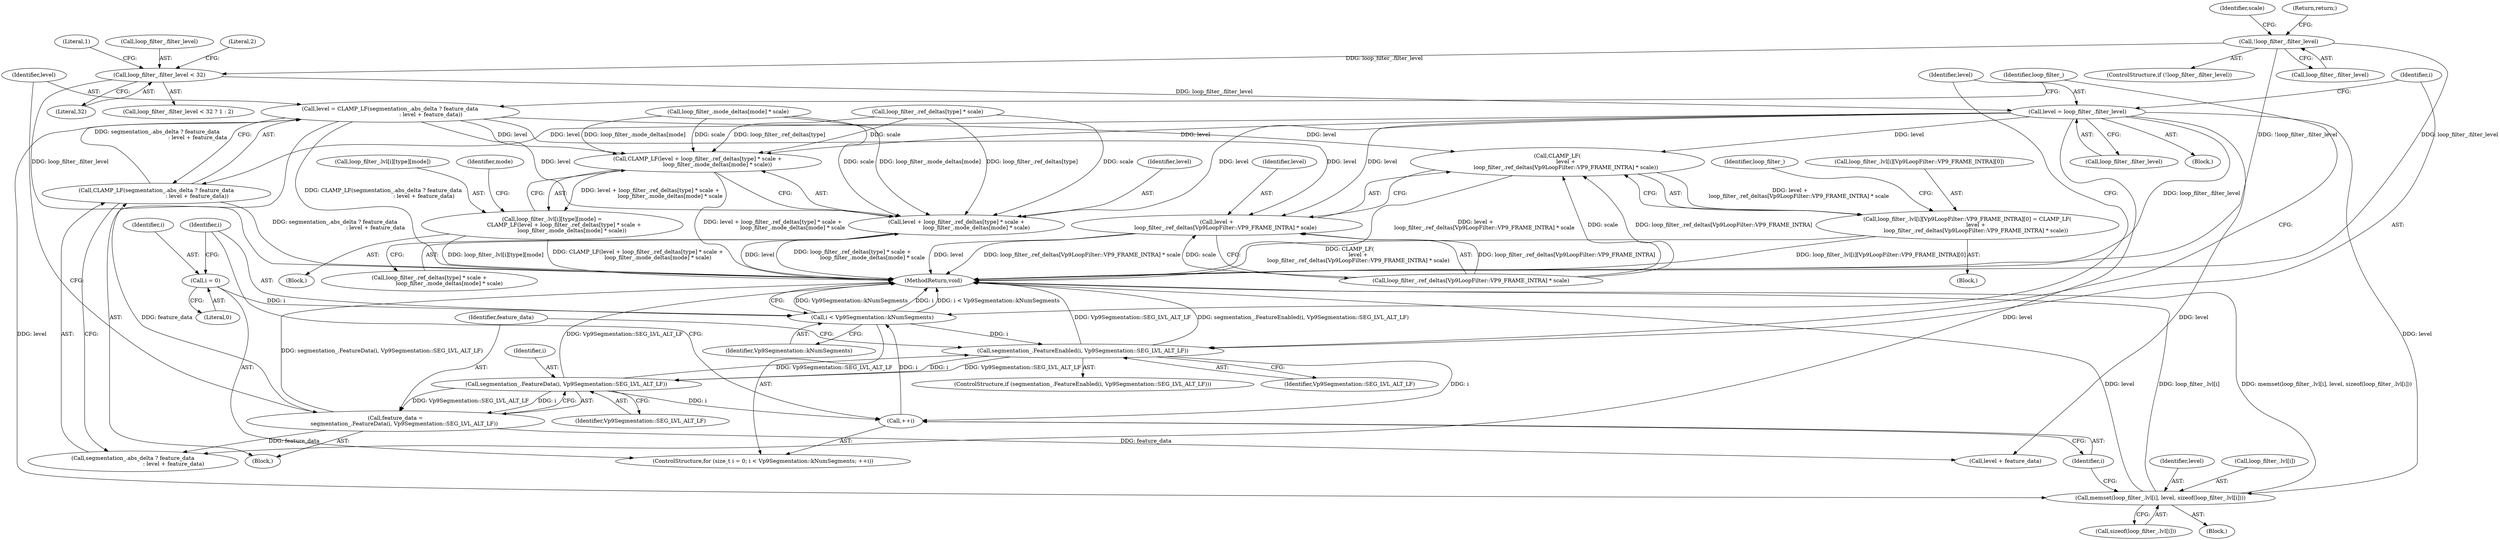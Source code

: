 digraph "1_Chrome_27c68f543e5eba779902447445dfb05ec3f5bf75_24@integer" {
"1000147" [label="(Call,level = CLAMP_LF(segmentation_.abs_delta ? feature_data\n                                               : level + feature_data))"];
"1000149" [label="(Call,CLAMP_LF(segmentation_.abs_delta ? feature_data\n                                               : level + feature_data))"];
"1000142" [label="(Call,feature_data =\n          segmentation_.FeatureData(i, Vp9Segmentation::SEG_LVL_ALT_LF))"];
"1000144" [label="(Call,segmentation_.FeatureData(i, Vp9Segmentation::SEG_LVL_ALT_LF))"];
"1000137" [label="(Call,segmentation_.FeatureEnabled(i, Vp9Segmentation::SEG_LVL_ALT_LF))"];
"1000124" [label="(Call,i < Vp9Segmentation::kNumSegments)"];
"1000121" [label="(Call,i = 0)"];
"1000127" [label="(Call,++i)"];
"1000131" [label="(Call,level = loop_filter_.filter_level)"];
"1000112" [label="(Call,loop_filter_.filter_level < 32)"];
"1000103" [label="(Call,!loop_filter_.filter_level)"];
"1000164" [label="(Call,memset(loop_filter_.lvl[i], level, sizeof(loop_filter_.lvl[i])))"];
"1000189" [label="(Call,CLAMP_LF(\n          level +\n          loop_filter_.ref_deltas[Vp9LoopFilter::VP9_FRAME_INTRA] * scale))"];
"1000179" [label="(Call,loop_filter_.lvl[i][Vp9LoopFilter::VP9_FRAME_INTRA][0] = CLAMP_LF(\n          level +\n          loop_filter_.ref_deltas[Vp9LoopFilter::VP9_FRAME_INTRA] * scale))"];
"1000190" [label="(Call,level +\n          loop_filter_.ref_deltas[Vp9LoopFilter::VP9_FRAME_INTRA] * scale)"];
"1000242" [label="(Call,CLAMP_LF(level + loop_filter_.ref_deltas[type] * scale +\n                       loop_filter_.mode_deltas[mode] * scale))"];
"1000232" [label="(Call,loop_filter_.lvl[i][type][mode] =\n              CLAMP_LF(level + loop_filter_.ref_deltas[type] * scale +\n                       loop_filter_.mode_deltas[mode] * scale))"];
"1000243" [label="(Call,level + loop_filter_.ref_deltas[type] * scale +\n                       loop_filter_.mode_deltas[mode] * scale)"];
"1000133" [label="(Call,loop_filter_.filter_level)"];
"1000143" [label="(Identifier,feature_data)"];
"1000190" [label="(Call,level +\n          loop_filter_.ref_deltas[Vp9LoopFilter::VP9_FRAME_INTRA] * scale)"];
"1000161" [label="(Identifier,loop_filter_)"];
"1000124" [label="(Call,i < Vp9Segmentation::kNumSegments)"];
"1000116" [label="(Literal,32)"];
"1000204" [label="(Identifier,loop_filter_)"];
"1000192" [label="(Call,loop_filter_.ref_deltas[Vp9LoopFilter::VP9_FRAME_INTRA] * scale)"];
"1000137" [label="(Call,segmentation_.FeatureEnabled(i, Vp9Segmentation::SEG_LVL_ALT_LF))"];
"1000128" [label="(Identifier,i)"];
"1000150" [label="(Call,segmentation_.abs_delta ? feature_data\n                                               : level + feature_data)"];
"1000118" [label="(Literal,2)"];
"1000123" [label="(Literal,0)"];
"1000155" [label="(Call,level + feature_data)"];
"1000125" [label="(Identifier,i)"];
"1000253" [label="(Call,loop_filter_.mode_deltas[mode] * scale)"];
"1000164" [label="(Call,memset(loop_filter_.lvl[i], level, sizeof(loop_filter_.lvl[i])))"];
"1000119" [label="(ControlStructure,for (size_t i = 0; i < Vp9Segmentation::kNumSegments; ++i))"];
"1000230" [label="(Identifier,mode)"];
"1000191" [label="(Identifier,level)"];
"1000140" [label="(Block,)"];
"1000142" [label="(Call,feature_data =\n          segmentation_.FeatureData(i, Vp9Segmentation::SEG_LVL_ALT_LF))"];
"1000110" [label="(Identifier,scale)"];
"1000145" [label="(Identifier,i)"];
"1000129" [label="(Block,)"];
"1000171" [label="(Call,sizeof(loop_filter_.lvl[i]))"];
"1000138" [label="(Identifier,i)"];
"1000127" [label="(Call,++i)"];
"1000126" [label="(Identifier,Vp9Segmentation::kNumSegments)"];
"1000144" [label="(Call,segmentation_.FeatureData(i, Vp9Segmentation::SEG_LVL_ALT_LF))"];
"1000178" [label="(Block,)"];
"1000117" [label="(Literal,1)"];
"1000244" [label="(Identifier,level)"];
"1000189" [label="(Call,CLAMP_LF(\n          level +\n          loop_filter_.ref_deltas[Vp9LoopFilter::VP9_FRAME_INTRA] * scale))"];
"1000233" [label="(Call,loop_filter_.lvl[i][type][mode])"];
"1000107" [label="(Return,return;)"];
"1000170" [label="(Identifier,level)"];
"1000103" [label="(Call,!loop_filter_.filter_level)"];
"1000146" [label="(Identifier,Vp9Segmentation::SEG_LVL_ALT_LF)"];
"1000121" [label="(Call,i = 0)"];
"1000112" [label="(Call,loop_filter_.filter_level < 32)"];
"1000111" [label="(Call,loop_filter_.filter_level < 32 ? 1 : 2)"];
"1000231" [label="(Block,)"];
"1000260" [label="(MethodReturn,void)"];
"1000139" [label="(Identifier,Vp9Segmentation::SEG_LVL_ALT_LF)"];
"1000242" [label="(Call,CLAMP_LF(level + loop_filter_.ref_deltas[type] * scale +\n                       loop_filter_.mode_deltas[mode] * scale))"];
"1000245" [label="(Call,loop_filter_.ref_deltas[type] * scale +\n                       loop_filter_.mode_deltas[mode] * scale)"];
"1000148" [label="(Identifier,level)"];
"1000180" [label="(Call,loop_filter_.lvl[i][Vp9LoopFilter::VP9_FRAME_INTRA][0])"];
"1000149" [label="(Call,CLAMP_LF(segmentation_.abs_delta ? feature_data\n                                               : level + feature_data))"];
"1000113" [label="(Call,loop_filter_.filter_level)"];
"1000102" [label="(ControlStructure,if (!loop_filter_.filter_level))"];
"1000163" [label="(Block,)"];
"1000243" [label="(Call,level + loop_filter_.ref_deltas[type] * scale +\n                       loop_filter_.mode_deltas[mode] * scale)"];
"1000132" [label="(Identifier,level)"];
"1000232" [label="(Call,loop_filter_.lvl[i][type][mode] =\n              CLAMP_LF(level + loop_filter_.ref_deltas[type] * scale +\n                       loop_filter_.mode_deltas[mode] * scale))"];
"1000122" [label="(Identifier,i)"];
"1000147" [label="(Call,level = CLAMP_LF(segmentation_.abs_delta ? feature_data\n                                               : level + feature_data))"];
"1000179" [label="(Call,loop_filter_.lvl[i][Vp9LoopFilter::VP9_FRAME_INTRA][0] = CLAMP_LF(\n          level +\n          loop_filter_.ref_deltas[Vp9LoopFilter::VP9_FRAME_INTRA] * scale))"];
"1000246" [label="(Call,loop_filter_.ref_deltas[type] * scale)"];
"1000131" [label="(Call,level = loop_filter_.filter_level)"];
"1000104" [label="(Call,loop_filter_.filter_level)"];
"1000165" [label="(Call,loop_filter_.lvl[i])"];
"1000136" [label="(ControlStructure,if (segmentation_.FeatureEnabled(i, Vp9Segmentation::SEG_LVL_ALT_LF)))"];
"1000147" -> "1000140"  [label="AST: "];
"1000147" -> "1000149"  [label="CFG: "];
"1000148" -> "1000147"  [label="AST: "];
"1000149" -> "1000147"  [label="AST: "];
"1000161" -> "1000147"  [label="CFG: "];
"1000147" -> "1000260"  [label="DDG: CLAMP_LF(segmentation_.abs_delta ? feature_data\n                                               : level + feature_data)"];
"1000149" -> "1000147"  [label="DDG: segmentation_.abs_delta ? feature_data\n                                               : level + feature_data"];
"1000147" -> "1000164"  [label="DDG: level"];
"1000147" -> "1000189"  [label="DDG: level"];
"1000147" -> "1000190"  [label="DDG: level"];
"1000147" -> "1000242"  [label="DDG: level"];
"1000147" -> "1000243"  [label="DDG: level"];
"1000149" -> "1000150"  [label="CFG: "];
"1000150" -> "1000149"  [label="AST: "];
"1000149" -> "1000260"  [label="DDG: segmentation_.abs_delta ? feature_data\n                                               : level + feature_data"];
"1000142" -> "1000149"  [label="DDG: feature_data"];
"1000131" -> "1000149"  [label="DDG: level"];
"1000142" -> "1000140"  [label="AST: "];
"1000142" -> "1000144"  [label="CFG: "];
"1000143" -> "1000142"  [label="AST: "];
"1000144" -> "1000142"  [label="AST: "];
"1000148" -> "1000142"  [label="CFG: "];
"1000142" -> "1000260"  [label="DDG: segmentation_.FeatureData(i, Vp9Segmentation::SEG_LVL_ALT_LF)"];
"1000144" -> "1000142"  [label="DDG: i"];
"1000144" -> "1000142"  [label="DDG: Vp9Segmentation::SEG_LVL_ALT_LF"];
"1000142" -> "1000150"  [label="DDG: feature_data"];
"1000142" -> "1000155"  [label="DDG: feature_data"];
"1000144" -> "1000146"  [label="CFG: "];
"1000145" -> "1000144"  [label="AST: "];
"1000146" -> "1000144"  [label="AST: "];
"1000144" -> "1000260"  [label="DDG: Vp9Segmentation::SEG_LVL_ALT_LF"];
"1000144" -> "1000127"  [label="DDG: i"];
"1000144" -> "1000137"  [label="DDG: Vp9Segmentation::SEG_LVL_ALT_LF"];
"1000137" -> "1000144"  [label="DDG: i"];
"1000137" -> "1000144"  [label="DDG: Vp9Segmentation::SEG_LVL_ALT_LF"];
"1000137" -> "1000136"  [label="AST: "];
"1000137" -> "1000139"  [label="CFG: "];
"1000138" -> "1000137"  [label="AST: "];
"1000139" -> "1000137"  [label="AST: "];
"1000143" -> "1000137"  [label="CFG: "];
"1000161" -> "1000137"  [label="CFG: "];
"1000137" -> "1000260"  [label="DDG: Vp9Segmentation::SEG_LVL_ALT_LF"];
"1000137" -> "1000260"  [label="DDG: segmentation_.FeatureEnabled(i, Vp9Segmentation::SEG_LVL_ALT_LF)"];
"1000137" -> "1000127"  [label="DDG: i"];
"1000124" -> "1000137"  [label="DDG: i"];
"1000124" -> "1000119"  [label="AST: "];
"1000124" -> "1000126"  [label="CFG: "];
"1000125" -> "1000124"  [label="AST: "];
"1000126" -> "1000124"  [label="AST: "];
"1000132" -> "1000124"  [label="CFG: "];
"1000260" -> "1000124"  [label="CFG: "];
"1000124" -> "1000260"  [label="DDG: Vp9Segmentation::kNumSegments"];
"1000124" -> "1000260"  [label="DDG: i"];
"1000124" -> "1000260"  [label="DDG: i < Vp9Segmentation::kNumSegments"];
"1000121" -> "1000124"  [label="DDG: i"];
"1000127" -> "1000124"  [label="DDG: i"];
"1000121" -> "1000119"  [label="AST: "];
"1000121" -> "1000123"  [label="CFG: "];
"1000122" -> "1000121"  [label="AST: "];
"1000123" -> "1000121"  [label="AST: "];
"1000125" -> "1000121"  [label="CFG: "];
"1000127" -> "1000119"  [label="AST: "];
"1000127" -> "1000128"  [label="CFG: "];
"1000128" -> "1000127"  [label="AST: "];
"1000125" -> "1000127"  [label="CFG: "];
"1000131" -> "1000129"  [label="AST: "];
"1000131" -> "1000133"  [label="CFG: "];
"1000132" -> "1000131"  [label="AST: "];
"1000133" -> "1000131"  [label="AST: "];
"1000138" -> "1000131"  [label="CFG: "];
"1000131" -> "1000260"  [label="DDG: loop_filter_.filter_level"];
"1000112" -> "1000131"  [label="DDG: loop_filter_.filter_level"];
"1000131" -> "1000150"  [label="DDG: level"];
"1000131" -> "1000155"  [label="DDG: level"];
"1000131" -> "1000164"  [label="DDG: level"];
"1000131" -> "1000189"  [label="DDG: level"];
"1000131" -> "1000190"  [label="DDG: level"];
"1000131" -> "1000242"  [label="DDG: level"];
"1000131" -> "1000243"  [label="DDG: level"];
"1000112" -> "1000111"  [label="AST: "];
"1000112" -> "1000116"  [label="CFG: "];
"1000113" -> "1000112"  [label="AST: "];
"1000116" -> "1000112"  [label="AST: "];
"1000117" -> "1000112"  [label="CFG: "];
"1000118" -> "1000112"  [label="CFG: "];
"1000112" -> "1000260"  [label="DDG: loop_filter_.filter_level"];
"1000103" -> "1000112"  [label="DDG: loop_filter_.filter_level"];
"1000103" -> "1000102"  [label="AST: "];
"1000103" -> "1000104"  [label="CFG: "];
"1000104" -> "1000103"  [label="AST: "];
"1000107" -> "1000103"  [label="CFG: "];
"1000110" -> "1000103"  [label="CFG: "];
"1000103" -> "1000260"  [label="DDG: loop_filter_.filter_level"];
"1000103" -> "1000260"  [label="DDG: !loop_filter_.filter_level"];
"1000164" -> "1000163"  [label="AST: "];
"1000164" -> "1000171"  [label="CFG: "];
"1000165" -> "1000164"  [label="AST: "];
"1000170" -> "1000164"  [label="AST: "];
"1000171" -> "1000164"  [label="AST: "];
"1000128" -> "1000164"  [label="CFG: "];
"1000164" -> "1000260"  [label="DDG: memset(loop_filter_.lvl[i], level, sizeof(loop_filter_.lvl[i]))"];
"1000164" -> "1000260"  [label="DDG: level"];
"1000164" -> "1000260"  [label="DDG: loop_filter_.lvl[i]"];
"1000189" -> "1000179"  [label="AST: "];
"1000189" -> "1000190"  [label="CFG: "];
"1000190" -> "1000189"  [label="AST: "];
"1000179" -> "1000189"  [label="CFG: "];
"1000189" -> "1000260"  [label="DDG: level +\n          loop_filter_.ref_deltas[Vp9LoopFilter::VP9_FRAME_INTRA] * scale"];
"1000189" -> "1000179"  [label="DDG: level +\n          loop_filter_.ref_deltas[Vp9LoopFilter::VP9_FRAME_INTRA] * scale"];
"1000192" -> "1000189"  [label="DDG: loop_filter_.ref_deltas[Vp9LoopFilter::VP9_FRAME_INTRA]"];
"1000192" -> "1000189"  [label="DDG: scale"];
"1000179" -> "1000178"  [label="AST: "];
"1000180" -> "1000179"  [label="AST: "];
"1000204" -> "1000179"  [label="CFG: "];
"1000179" -> "1000260"  [label="DDG: CLAMP_LF(\n          level +\n          loop_filter_.ref_deltas[Vp9LoopFilter::VP9_FRAME_INTRA] * scale)"];
"1000179" -> "1000260"  [label="DDG: loop_filter_.lvl[i][Vp9LoopFilter::VP9_FRAME_INTRA][0]"];
"1000190" -> "1000192"  [label="CFG: "];
"1000191" -> "1000190"  [label="AST: "];
"1000192" -> "1000190"  [label="AST: "];
"1000190" -> "1000260"  [label="DDG: level"];
"1000190" -> "1000260"  [label="DDG: loop_filter_.ref_deltas[Vp9LoopFilter::VP9_FRAME_INTRA] * scale"];
"1000192" -> "1000190"  [label="DDG: loop_filter_.ref_deltas[Vp9LoopFilter::VP9_FRAME_INTRA]"];
"1000192" -> "1000190"  [label="DDG: scale"];
"1000242" -> "1000232"  [label="AST: "];
"1000242" -> "1000243"  [label="CFG: "];
"1000243" -> "1000242"  [label="AST: "];
"1000232" -> "1000242"  [label="CFG: "];
"1000242" -> "1000260"  [label="DDG: level + loop_filter_.ref_deltas[type] * scale +\n                       loop_filter_.mode_deltas[mode] * scale"];
"1000242" -> "1000232"  [label="DDG: level + loop_filter_.ref_deltas[type] * scale +\n                       loop_filter_.mode_deltas[mode] * scale"];
"1000246" -> "1000242"  [label="DDG: loop_filter_.ref_deltas[type]"];
"1000246" -> "1000242"  [label="DDG: scale"];
"1000253" -> "1000242"  [label="DDG: loop_filter_.mode_deltas[mode]"];
"1000253" -> "1000242"  [label="DDG: scale"];
"1000232" -> "1000231"  [label="AST: "];
"1000233" -> "1000232"  [label="AST: "];
"1000230" -> "1000232"  [label="CFG: "];
"1000232" -> "1000260"  [label="DDG: loop_filter_.lvl[i][type][mode]"];
"1000232" -> "1000260"  [label="DDG: CLAMP_LF(level + loop_filter_.ref_deltas[type] * scale +\n                       loop_filter_.mode_deltas[mode] * scale)"];
"1000243" -> "1000245"  [label="CFG: "];
"1000244" -> "1000243"  [label="AST: "];
"1000245" -> "1000243"  [label="AST: "];
"1000243" -> "1000260"  [label="DDG: loop_filter_.ref_deltas[type] * scale +\n                       loop_filter_.mode_deltas[mode] * scale"];
"1000243" -> "1000260"  [label="DDG: level"];
"1000246" -> "1000243"  [label="DDG: loop_filter_.ref_deltas[type]"];
"1000246" -> "1000243"  [label="DDG: scale"];
"1000253" -> "1000243"  [label="DDG: loop_filter_.mode_deltas[mode]"];
"1000253" -> "1000243"  [label="DDG: scale"];
}
